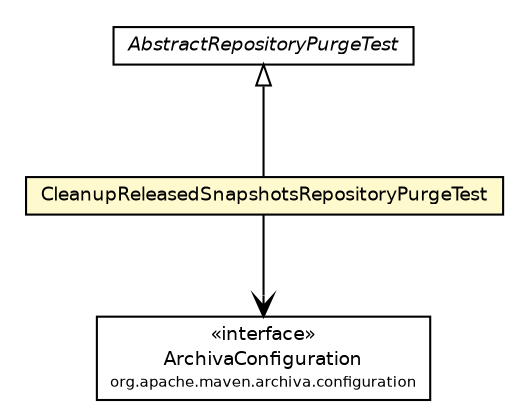 #!/usr/local/bin/dot
#
# Class diagram 
# Generated by UmlGraph version 4.6 (http://www.spinellis.gr/sw/umlgraph)
#

digraph G {
	edge [fontname="Helvetica",fontsize=10,labelfontname="Helvetica",labelfontsize=10];
	node [fontname="Helvetica",fontsize=10,shape=plaintext];
	// org.apache.maven.archiva.consumers.core.repository.CleanupReleasedSnapshotsRepositoryPurgeTest
	c25202 [label=<<table border="0" cellborder="1" cellspacing="0" cellpadding="2" port="p" bgcolor="lemonChiffon" href="./CleanupReleasedSnapshotsRepositoryPurgeTest.html">
		<tr><td><table border="0" cellspacing="0" cellpadding="1">
			<tr><td> CleanupReleasedSnapshotsRepositoryPurgeTest </td></tr>
		</table></td></tr>
		</table>>, fontname="Helvetica", fontcolor="black", fontsize=9.0];
	// org.apache.maven.archiva.consumers.core.repository.AbstractRepositoryPurgeTest
	c25203 [label=<<table border="0" cellborder="1" cellspacing="0" cellpadding="2" port="p" href="./AbstractRepositoryPurgeTest.html">
		<tr><td><table border="0" cellspacing="0" cellpadding="1">
			<tr><td><font face="Helvetica-Oblique"> AbstractRepositoryPurgeTest </font></td></tr>
		</table></td></tr>
		</table>>, fontname="Helvetica", fontcolor="black", fontsize=9.0];
	//org.apache.maven.archiva.consumers.core.repository.CleanupReleasedSnapshotsRepositoryPurgeTest extends org.apache.maven.archiva.consumers.core.repository.AbstractRepositoryPurgeTest
	c25203:p -> c25202:p [dir=back,arrowtail=empty];
	// org.apache.maven.archiva.consumers.core.repository.CleanupReleasedSnapshotsRepositoryPurgeTest NAVASSOC org.apache.maven.archiva.configuration.ArchivaConfiguration
	c25202:p -> c25343:p [taillabel="", label="", headlabel="", fontname="Helvetica", fontcolor="black", fontsize=10.0, color="black", arrowhead=open];
	// org.apache.maven.archiva.configuration.ArchivaConfiguration
	c25343 [label=<<table border="0" cellborder="1" cellspacing="0" cellpadding="2" port="p" href="http://java.sun.com/j2se/1.4.2/docs/api/org/apache/maven/archiva/configuration/ArchivaConfiguration.html">
		<tr><td><table border="0" cellspacing="0" cellpadding="1">
			<tr><td> &laquo;interface&raquo; </td></tr>
			<tr><td> ArchivaConfiguration </td></tr>
			<tr><td><font point-size="7.0"> org.apache.maven.archiva.configuration </font></td></tr>
		</table></td></tr>
		</table>>, fontname="Helvetica", fontcolor="black", fontsize=9.0];
}

